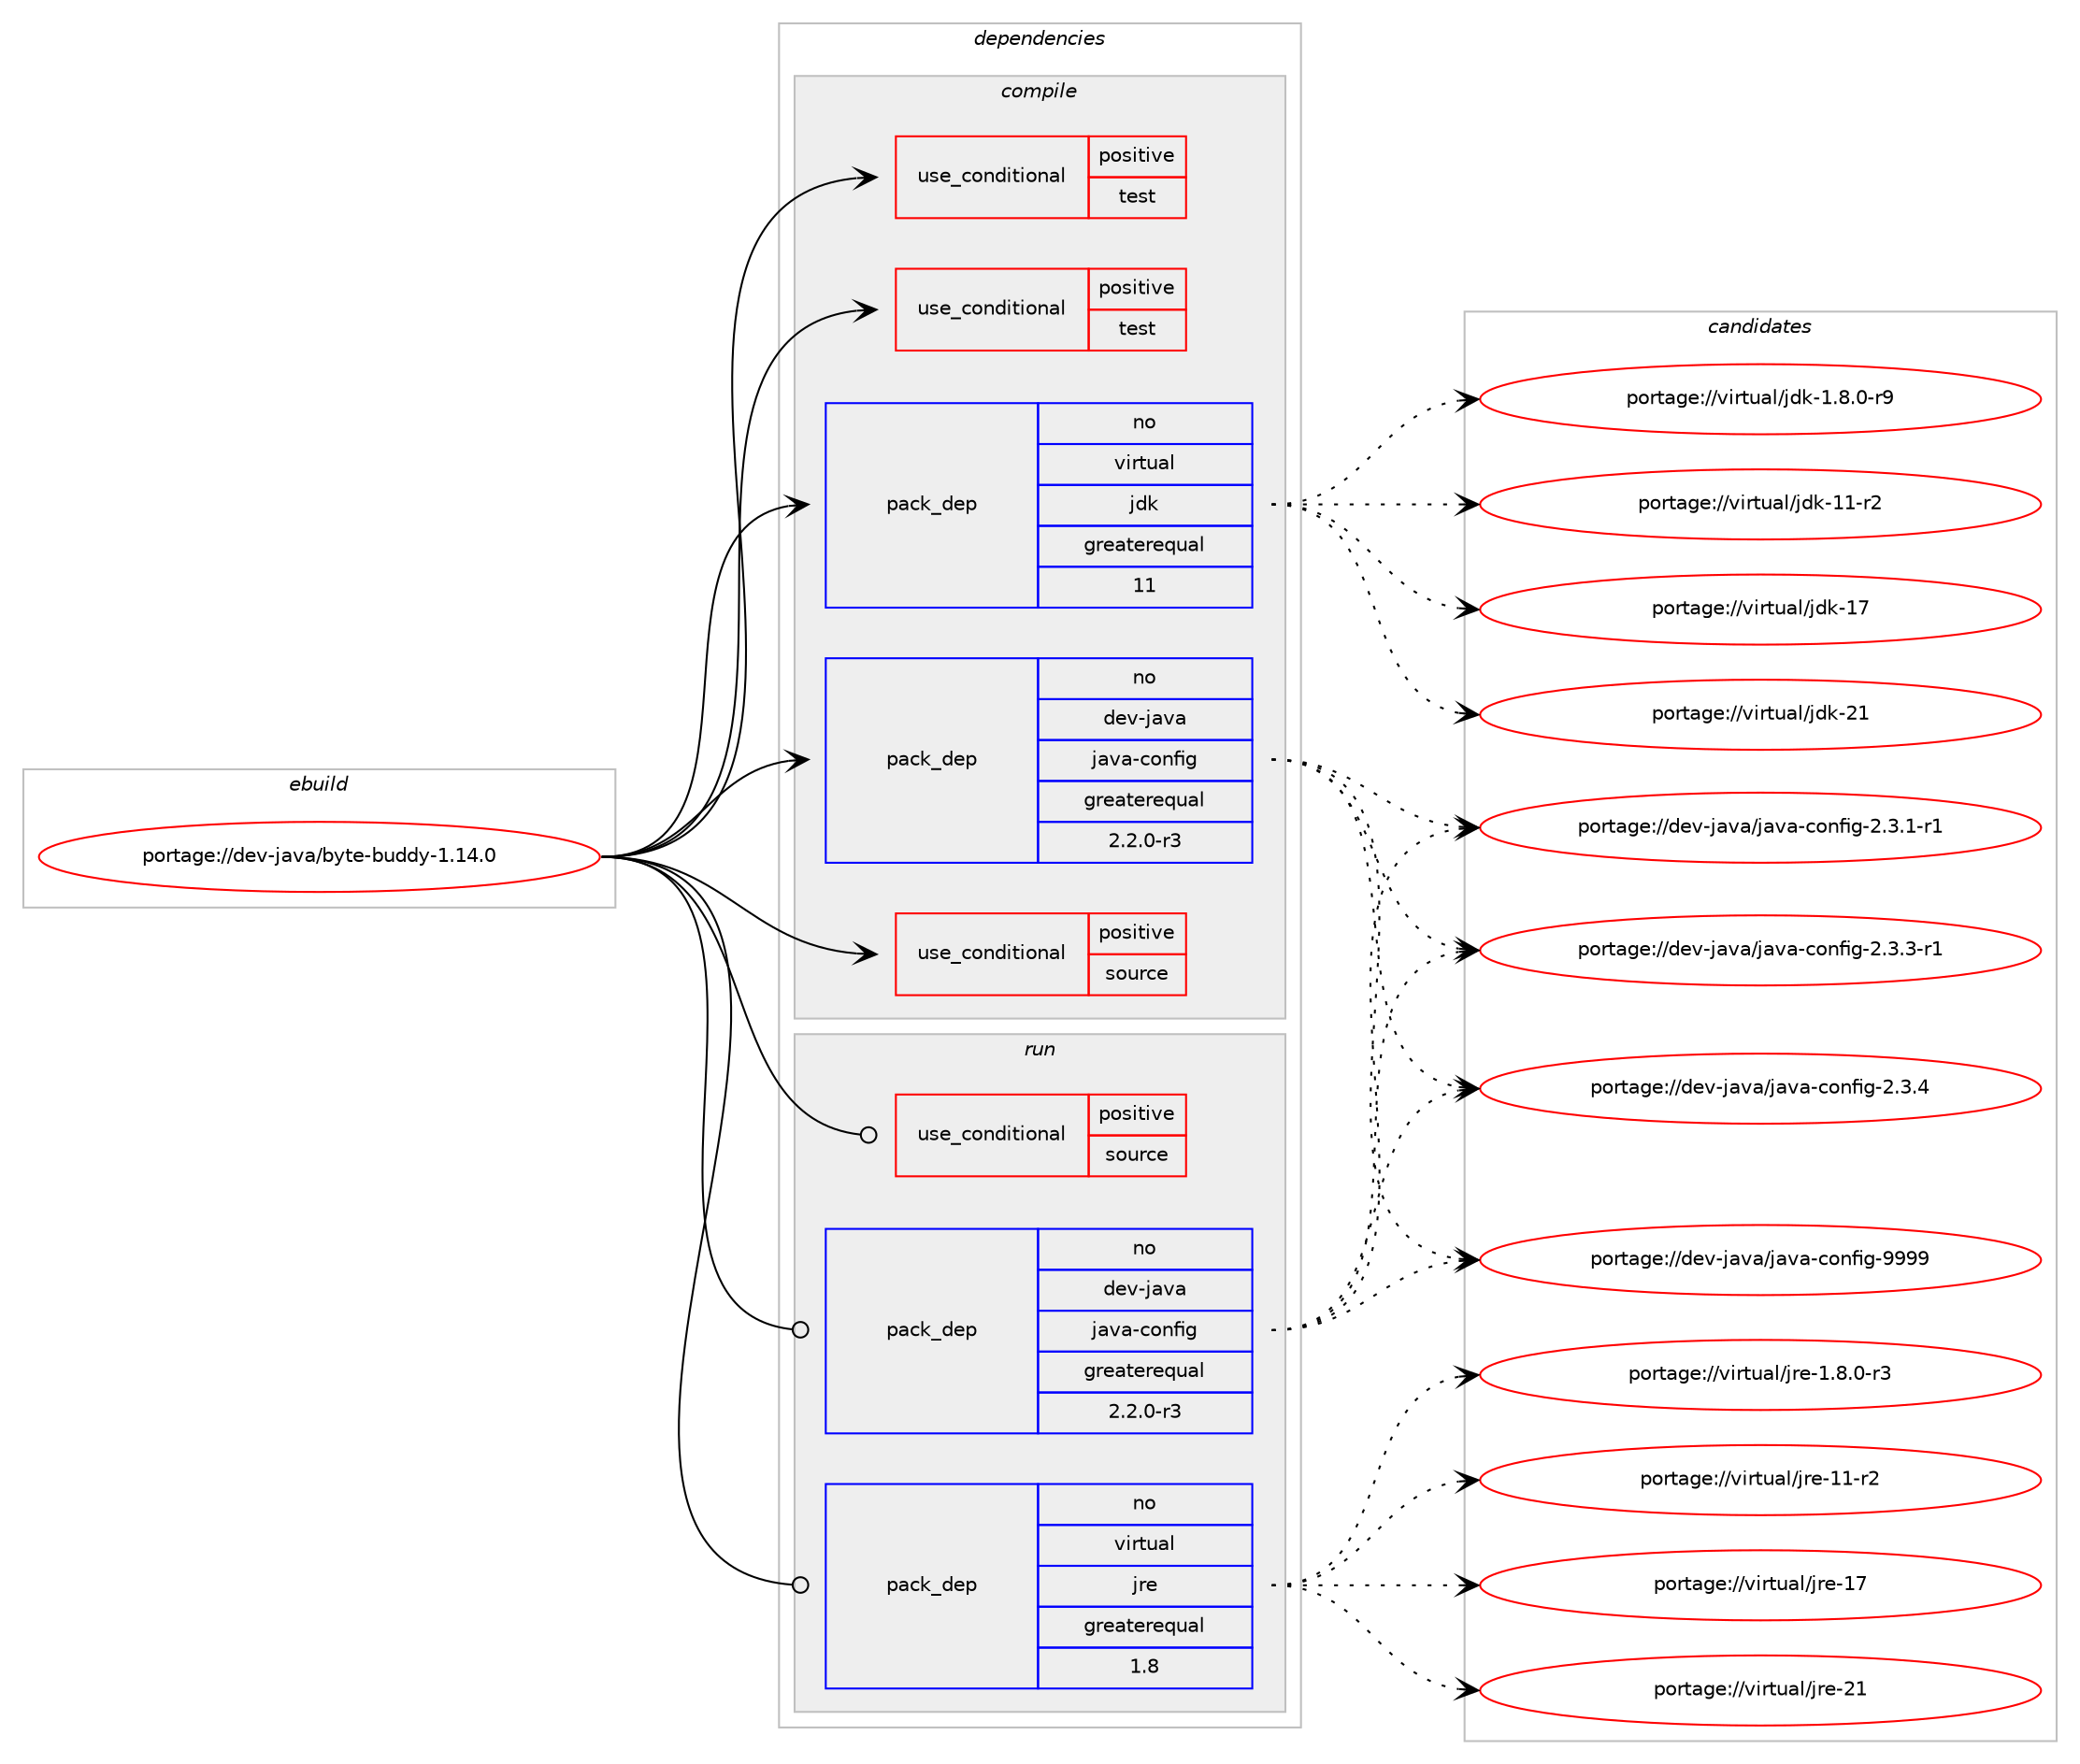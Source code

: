 digraph prolog {

# *************
# Graph options
# *************

newrank=true;
concentrate=true;
compound=true;
graph [rankdir=LR,fontname=Helvetica,fontsize=10,ranksep=1.5];#, ranksep=2.5, nodesep=0.2];
edge  [arrowhead=vee];
node  [fontname=Helvetica,fontsize=10];

# **********
# The ebuild
# **********

subgraph cluster_leftcol {
color=gray;
rank=same;
label=<<i>ebuild</i>>;
id [label="portage://dev-java/byte-buddy-1.14.0", color=red, width=4, href="../dev-java/byte-buddy-1.14.0.svg"];
}

# ****************
# The dependencies
# ****************

subgraph cluster_midcol {
color=gray;
label=<<i>dependencies</i>>;
subgraph cluster_compile {
fillcolor="#eeeeee";
style=filled;
label=<<i>compile</i>>;
subgraph cond20918 {
dependency47062 [label=<<TABLE BORDER="0" CELLBORDER="1" CELLSPACING="0" CELLPADDING="4"><TR><TD ROWSPAN="3" CELLPADDING="10">use_conditional</TD></TR><TR><TD>positive</TD></TR><TR><TD>source</TD></TR></TABLE>>, shape=none, color=red];
# *** BEGIN UNKNOWN DEPENDENCY TYPE (TODO) ***
# dependency47062 -> package_dependency(portage://dev-java/byte-buddy-1.14.0,install,no,app-arch,zip,none,[,,],[],[])
# *** END UNKNOWN DEPENDENCY TYPE (TODO) ***

}
id:e -> dependency47062:w [weight=20,style="solid",arrowhead="vee"];
subgraph cond20919 {
dependency47063 [label=<<TABLE BORDER="0" CELLBORDER="1" CELLSPACING="0" CELLPADDING="4"><TR><TD ROWSPAN="3" CELLPADDING="10">use_conditional</TD></TR><TR><TD>positive</TD></TR><TR><TD>test</TD></TR></TABLE>>, shape=none, color=red];
# *** BEGIN UNKNOWN DEPENDENCY TYPE (TODO) ***
# dependency47063 -> package_dependency(portage://dev-java/byte-buddy-1.14.0,install,no,dev-java,junit,none,[,,],[slot(4)],[])
# *** END UNKNOWN DEPENDENCY TYPE (TODO) ***

}
id:e -> dependency47063:w [weight=20,style="solid",arrowhead="vee"];
subgraph cond20920 {
dependency47064 [label=<<TABLE BORDER="0" CELLBORDER="1" CELLSPACING="0" CELLPADDING="4"><TR><TD ROWSPAN="3" CELLPADDING="10">use_conditional</TD></TR><TR><TD>positive</TD></TR><TR><TD>test</TD></TR></TABLE>>, shape=none, color=red];
# *** BEGIN UNKNOWN DEPENDENCY TYPE (TODO) ***
# dependency47064 -> package_dependency(portage://dev-java/byte-buddy-1.14.0,install,no,dev-java,mockito,none,[,,],[slot(4)],[])
# *** END UNKNOWN DEPENDENCY TYPE (TODO) ***

}
id:e -> dependency47064:w [weight=20,style="solid",arrowhead="vee"];
# *** BEGIN UNKNOWN DEPENDENCY TYPE (TODO) ***
# id -> package_dependency(portage://dev-java/byte-buddy-1.14.0,install,no,dev-java,asm,none,[,,],[slot(9)],[])
# *** END UNKNOWN DEPENDENCY TYPE (TODO) ***

# *** BEGIN UNKNOWN DEPENDENCY TYPE (TODO) ***
# id -> package_dependency(portage://dev-java/byte-buddy-1.14.0,install,no,dev-java,findbugs-annotations,none,[,,],[slot(0)],[])
# *** END UNKNOWN DEPENDENCY TYPE (TODO) ***

subgraph pack25120 {
dependency47065 [label=<<TABLE BORDER="0" CELLBORDER="1" CELLSPACING="0" CELLPADDING="4" WIDTH="220"><TR><TD ROWSPAN="6" CELLPADDING="30">pack_dep</TD></TR><TR><TD WIDTH="110">no</TD></TR><TR><TD>dev-java</TD></TR><TR><TD>java-config</TD></TR><TR><TD>greaterequal</TD></TR><TR><TD>2.2.0-r3</TD></TR></TABLE>>, shape=none, color=blue];
}
id:e -> dependency47065:w [weight=20,style="solid",arrowhead="vee"];
# *** BEGIN UNKNOWN DEPENDENCY TYPE (TODO) ***
# id -> package_dependency(portage://dev-java/byte-buddy-1.14.0,install,no,dev-java,jna,none,[,,],[slot(4)],[])
# *** END UNKNOWN DEPENDENCY TYPE (TODO) ***

# *** BEGIN UNKNOWN DEPENDENCY TYPE (TODO) ***
# id -> package_dependency(portage://dev-java/byte-buddy-1.14.0,install,no,dev-java,jsr305,none,[,,],[slot(0)],[])
# *** END UNKNOWN DEPENDENCY TYPE (TODO) ***

subgraph pack25121 {
dependency47066 [label=<<TABLE BORDER="0" CELLBORDER="1" CELLSPACING="0" CELLPADDING="4" WIDTH="220"><TR><TD ROWSPAN="6" CELLPADDING="30">pack_dep</TD></TR><TR><TD WIDTH="110">no</TD></TR><TR><TD>virtual</TD></TR><TR><TD>jdk</TD></TR><TR><TD>greaterequal</TD></TR><TR><TD>11</TD></TR></TABLE>>, shape=none, color=blue];
}
id:e -> dependency47066:w [weight=20,style="solid",arrowhead="vee"];
}
subgraph cluster_compileandrun {
fillcolor="#eeeeee";
style=filled;
label=<<i>compile and run</i>>;
}
subgraph cluster_run {
fillcolor="#eeeeee";
style=filled;
label=<<i>run</i>>;
subgraph cond20921 {
dependency47067 [label=<<TABLE BORDER="0" CELLBORDER="1" CELLSPACING="0" CELLPADDING="4"><TR><TD ROWSPAN="3" CELLPADDING="10">use_conditional</TD></TR><TR><TD>positive</TD></TR><TR><TD>source</TD></TR></TABLE>>, shape=none, color=red];
# *** BEGIN UNKNOWN DEPENDENCY TYPE (TODO) ***
# dependency47067 -> package_dependency(portage://dev-java/byte-buddy-1.14.0,run,no,app-arch,zip,none,[,,],[],[])
# *** END UNKNOWN DEPENDENCY TYPE (TODO) ***

}
id:e -> dependency47067:w [weight=20,style="solid",arrowhead="odot"];
subgraph pack25122 {
dependency47068 [label=<<TABLE BORDER="0" CELLBORDER="1" CELLSPACING="0" CELLPADDING="4" WIDTH="220"><TR><TD ROWSPAN="6" CELLPADDING="30">pack_dep</TD></TR><TR><TD WIDTH="110">no</TD></TR><TR><TD>dev-java</TD></TR><TR><TD>java-config</TD></TR><TR><TD>greaterequal</TD></TR><TR><TD>2.2.0-r3</TD></TR></TABLE>>, shape=none, color=blue];
}
id:e -> dependency47068:w [weight=20,style="solid",arrowhead="odot"];
subgraph pack25123 {
dependency47069 [label=<<TABLE BORDER="0" CELLBORDER="1" CELLSPACING="0" CELLPADDING="4" WIDTH="220"><TR><TD ROWSPAN="6" CELLPADDING="30">pack_dep</TD></TR><TR><TD WIDTH="110">no</TD></TR><TR><TD>virtual</TD></TR><TR><TD>jre</TD></TR><TR><TD>greaterequal</TD></TR><TR><TD>1.8</TD></TR></TABLE>>, shape=none, color=blue];
}
id:e -> dependency47069:w [weight=20,style="solid",arrowhead="odot"];
}
}

# **************
# The candidates
# **************

subgraph cluster_choices {
rank=same;
color=gray;
label=<<i>candidates</i>>;

subgraph choice25120 {
color=black;
nodesep=1;
choice10010111845106971189747106971189745991111101021051034550465146494511449 [label="portage://dev-java/java-config-2.3.1-r1", color=red, width=4,href="../dev-java/java-config-2.3.1-r1.svg"];
choice10010111845106971189747106971189745991111101021051034550465146514511449 [label="portage://dev-java/java-config-2.3.3-r1", color=red, width=4,href="../dev-java/java-config-2.3.3-r1.svg"];
choice1001011184510697118974710697118974599111110102105103455046514652 [label="portage://dev-java/java-config-2.3.4", color=red, width=4,href="../dev-java/java-config-2.3.4.svg"];
choice10010111845106971189747106971189745991111101021051034557575757 [label="portage://dev-java/java-config-9999", color=red, width=4,href="../dev-java/java-config-9999.svg"];
dependency47065:e -> choice10010111845106971189747106971189745991111101021051034550465146494511449:w [style=dotted,weight="100"];
dependency47065:e -> choice10010111845106971189747106971189745991111101021051034550465146514511449:w [style=dotted,weight="100"];
dependency47065:e -> choice1001011184510697118974710697118974599111110102105103455046514652:w [style=dotted,weight="100"];
dependency47065:e -> choice10010111845106971189747106971189745991111101021051034557575757:w [style=dotted,weight="100"];
}
subgraph choice25121 {
color=black;
nodesep=1;
choice11810511411611797108471061001074549465646484511457 [label="portage://virtual/jdk-1.8.0-r9", color=red, width=4,href="../virtual/jdk-1.8.0-r9.svg"];
choice11810511411611797108471061001074549494511450 [label="portage://virtual/jdk-11-r2", color=red, width=4,href="../virtual/jdk-11-r2.svg"];
choice1181051141161179710847106100107454955 [label="portage://virtual/jdk-17", color=red, width=4,href="../virtual/jdk-17.svg"];
choice1181051141161179710847106100107455049 [label="portage://virtual/jdk-21", color=red, width=4,href="../virtual/jdk-21.svg"];
dependency47066:e -> choice11810511411611797108471061001074549465646484511457:w [style=dotted,weight="100"];
dependency47066:e -> choice11810511411611797108471061001074549494511450:w [style=dotted,weight="100"];
dependency47066:e -> choice1181051141161179710847106100107454955:w [style=dotted,weight="100"];
dependency47066:e -> choice1181051141161179710847106100107455049:w [style=dotted,weight="100"];
}
subgraph choice25122 {
color=black;
nodesep=1;
choice10010111845106971189747106971189745991111101021051034550465146494511449 [label="portage://dev-java/java-config-2.3.1-r1", color=red, width=4,href="../dev-java/java-config-2.3.1-r1.svg"];
choice10010111845106971189747106971189745991111101021051034550465146514511449 [label="portage://dev-java/java-config-2.3.3-r1", color=red, width=4,href="../dev-java/java-config-2.3.3-r1.svg"];
choice1001011184510697118974710697118974599111110102105103455046514652 [label="portage://dev-java/java-config-2.3.4", color=red, width=4,href="../dev-java/java-config-2.3.4.svg"];
choice10010111845106971189747106971189745991111101021051034557575757 [label="portage://dev-java/java-config-9999", color=red, width=4,href="../dev-java/java-config-9999.svg"];
dependency47068:e -> choice10010111845106971189747106971189745991111101021051034550465146494511449:w [style=dotted,weight="100"];
dependency47068:e -> choice10010111845106971189747106971189745991111101021051034550465146514511449:w [style=dotted,weight="100"];
dependency47068:e -> choice1001011184510697118974710697118974599111110102105103455046514652:w [style=dotted,weight="100"];
dependency47068:e -> choice10010111845106971189747106971189745991111101021051034557575757:w [style=dotted,weight="100"];
}
subgraph choice25123 {
color=black;
nodesep=1;
choice11810511411611797108471061141014549465646484511451 [label="portage://virtual/jre-1.8.0-r3", color=red, width=4,href="../virtual/jre-1.8.0-r3.svg"];
choice11810511411611797108471061141014549494511450 [label="portage://virtual/jre-11-r2", color=red, width=4,href="../virtual/jre-11-r2.svg"];
choice1181051141161179710847106114101454955 [label="portage://virtual/jre-17", color=red, width=4,href="../virtual/jre-17.svg"];
choice1181051141161179710847106114101455049 [label="portage://virtual/jre-21", color=red, width=4,href="../virtual/jre-21.svg"];
dependency47069:e -> choice11810511411611797108471061141014549465646484511451:w [style=dotted,weight="100"];
dependency47069:e -> choice11810511411611797108471061141014549494511450:w [style=dotted,weight="100"];
dependency47069:e -> choice1181051141161179710847106114101454955:w [style=dotted,weight="100"];
dependency47069:e -> choice1181051141161179710847106114101455049:w [style=dotted,weight="100"];
}
}

}
